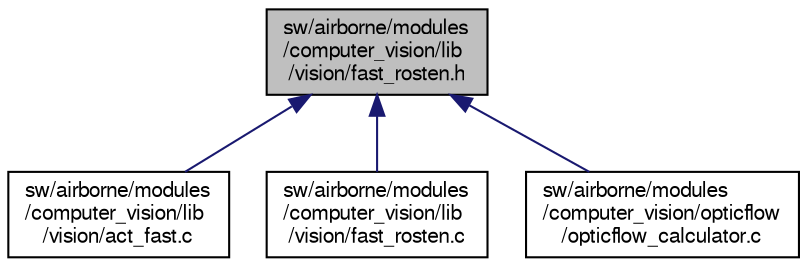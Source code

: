 digraph "sw/airborne/modules/computer_vision/lib/vision/fast_rosten.h"
{
  edge [fontname="FreeSans",fontsize="10",labelfontname="FreeSans",labelfontsize="10"];
  node [fontname="FreeSans",fontsize="10",shape=record];
  Node1 [label="sw/airborne/modules\l/computer_vision/lib\l/vision/fast_rosten.h",height=0.2,width=0.4,color="black", fillcolor="grey75", style="filled", fontcolor="black"];
  Node1 -> Node2 [dir="back",color="midnightblue",fontsize="10",style="solid",fontname="FreeSans"];
  Node2 [label="sw/airborne/modules\l/computer_vision/lib\l/vision/act_fast.c",height=0.2,width=0.4,color="black", fillcolor="white", style="filled",URL="$act__fast_8c.html",tooltip="Finds corners in an image by actively scanning the image. "];
  Node1 -> Node3 [dir="back",color="midnightblue",fontsize="10",style="solid",fontname="FreeSans"];
  Node3 [label="sw/airborne/modules\l/computer_vision/lib\l/vision/fast_rosten.c",height=0.2,width=0.4,color="black", fillcolor="white", style="filled",URL="$fast__rosten_8c.html"];
  Node1 -> Node4 [dir="back",color="midnightblue",fontsize="10",style="solid",fontname="FreeSans"];
  Node4 [label="sw/airborne/modules\l/computer_vision/opticflow\l/opticflow_calculator.c",height=0.2,width=0.4,color="black", fillcolor="white", style="filled",URL="$opticflow__calculator_8c.html",tooltip="Estimate velocity from optic flow. "];
}
